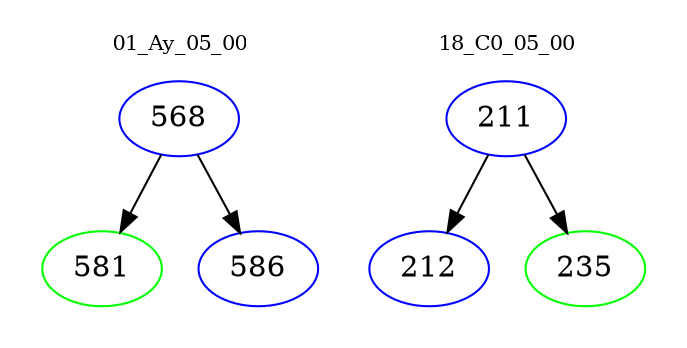 digraph{
subgraph cluster_0 {
color = white
label = "01_Ay_05_00";
fontsize=10;
T0_568 [label="568", color="blue"]
T0_568 -> T0_581 [color="black"]
T0_581 [label="581", color="green"]
T0_568 -> T0_586 [color="black"]
T0_586 [label="586", color="blue"]
}
subgraph cluster_1 {
color = white
label = "18_C0_05_00";
fontsize=10;
T1_211 [label="211", color="blue"]
T1_211 -> T1_212 [color="black"]
T1_212 [label="212", color="blue"]
T1_211 -> T1_235 [color="black"]
T1_235 [label="235", color="green"]
}
}
